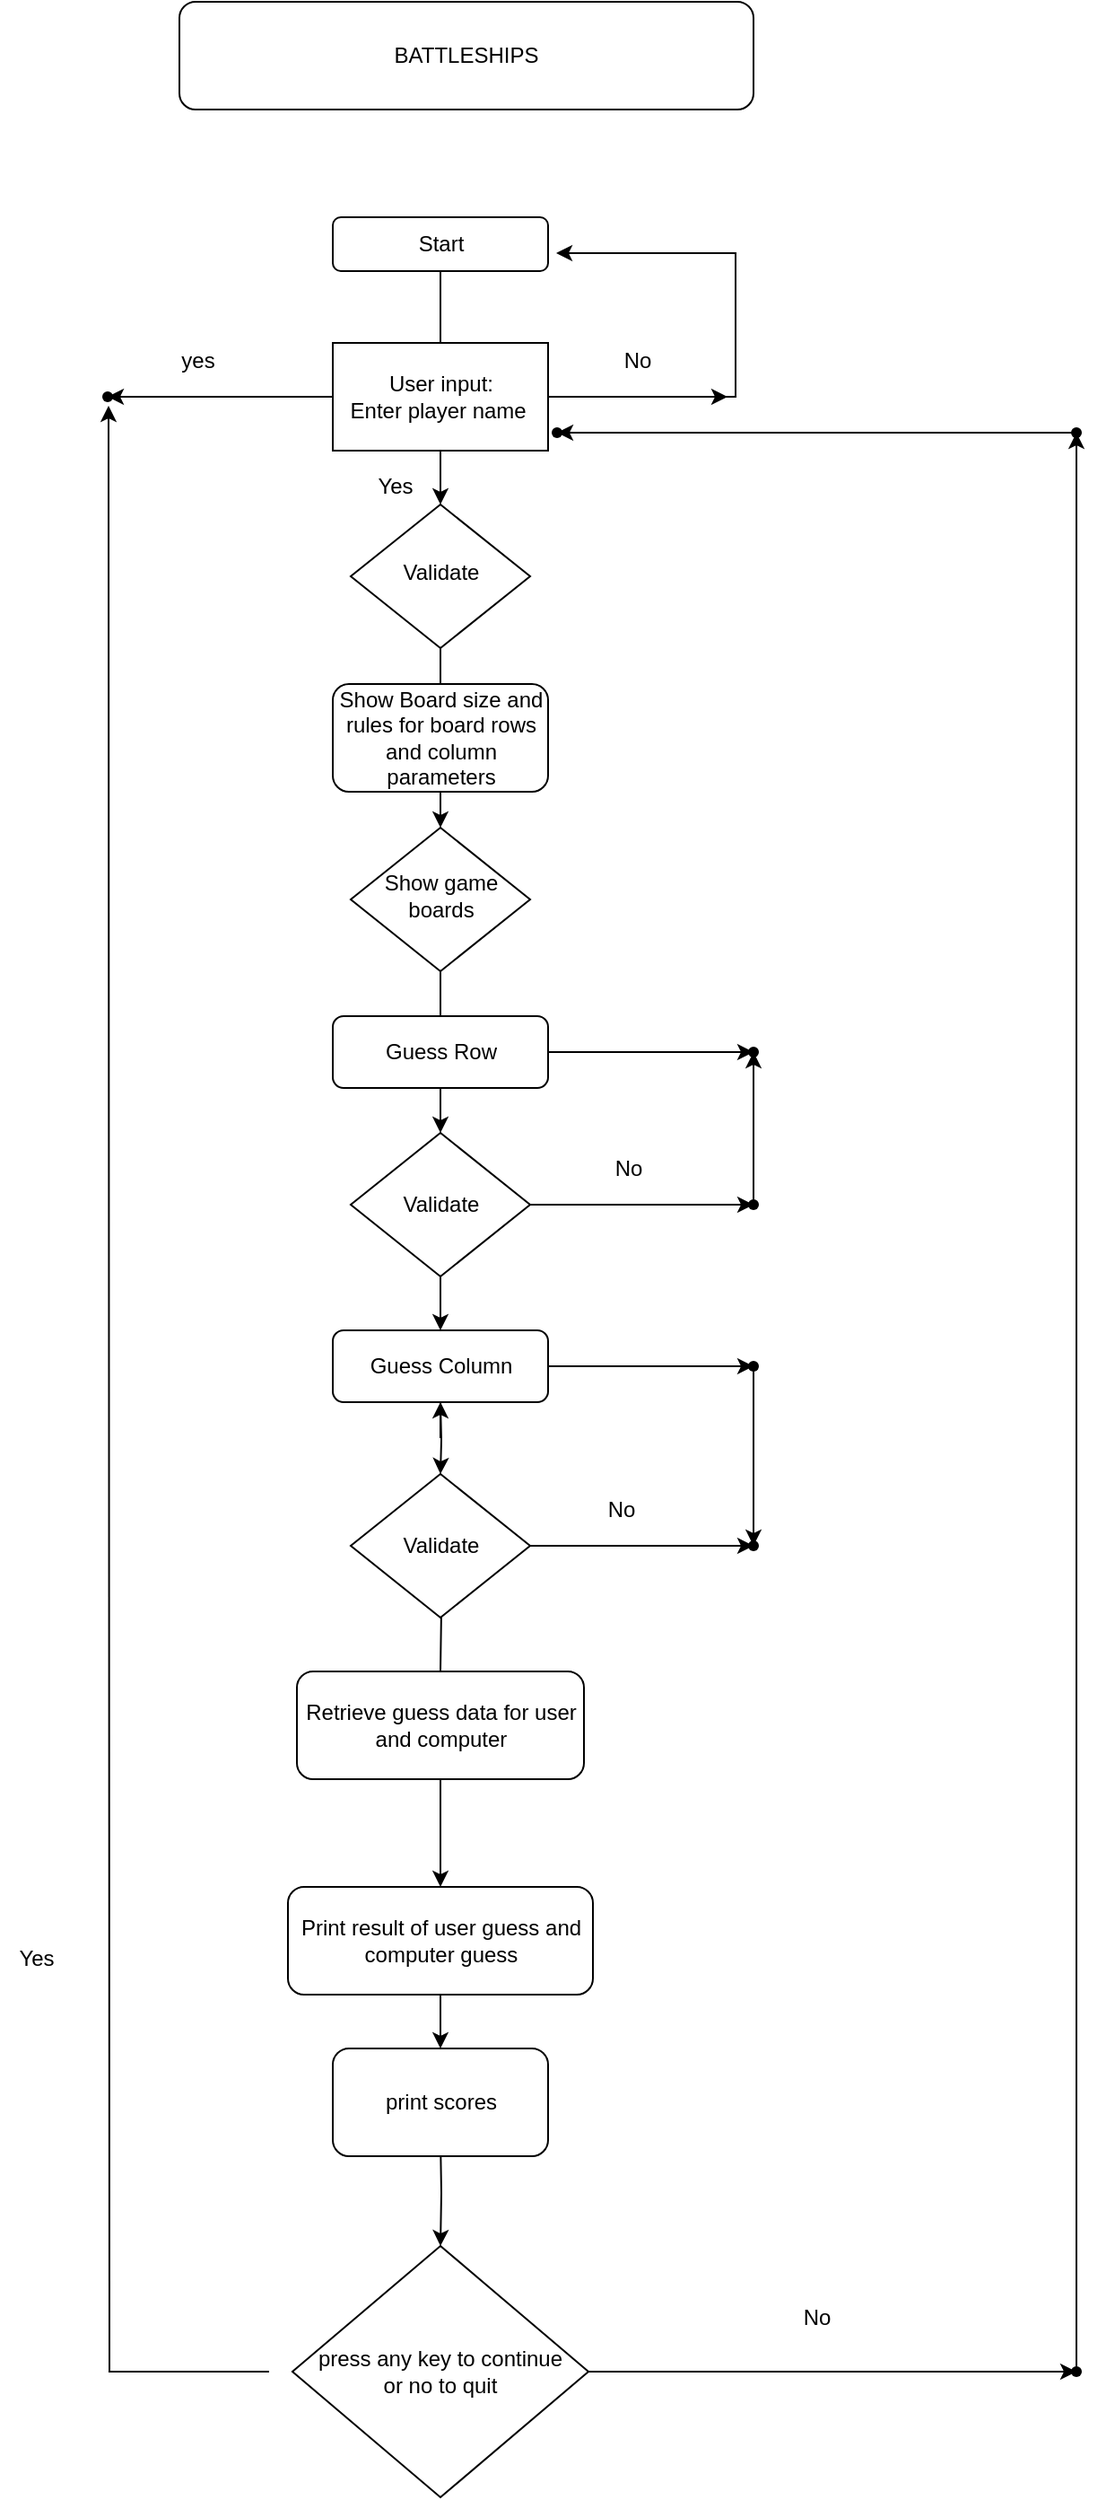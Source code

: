 <mxfile version="15.8.2" type="github">
  <diagram id="C5RBs43oDa-KdzZeNtuy" name="Page-1">
    <mxGraphModel dx="1432" dy="660" grid="1" gridSize="10" guides="1" tooltips="1" connect="1" arrows="1" fold="1" page="1" pageScale="1" pageWidth="827" pageHeight="1169" math="0" shadow="0">
      <root>
        <mxCell id="WIyWlLk6GJQsqaUBKTNV-0" />
        <mxCell id="WIyWlLk6GJQsqaUBKTNV-1" parent="WIyWlLk6GJQsqaUBKTNV-0" />
        <mxCell id="R8ws0Zac1b6Tz0N1zMyR-2" value="" style="edgeStyle=orthogonalEdgeStyle;rounded=0;orthogonalLoop=1;jettySize=auto;html=1;" parent="WIyWlLk6GJQsqaUBKTNV-1" source="WIyWlLk6GJQsqaUBKTNV-3" edge="1">
          <mxGeometry relative="1" as="geometry">
            <mxPoint x="385.5" y="220" as="targetPoint" />
          </mxGeometry>
        </mxCell>
        <mxCell id="WIyWlLk6GJQsqaUBKTNV-3" value="Start" style="rounded=1;whiteSpace=wrap;html=1;fontSize=12;glass=0;strokeWidth=1;shadow=0;" parent="WIyWlLk6GJQsqaUBKTNV-1" vertex="1">
          <mxGeometry x="325.5" y="120" width="120" height="30" as="geometry" />
        </mxCell>
        <mxCell id="WIyWlLk6GJQsqaUBKTNV-6" value="Validate" style="rhombus;whiteSpace=wrap;html=1;shadow=0;fontFamily=Helvetica;fontSize=12;align=center;strokeWidth=1;spacing=6;spacingTop=-4;" parent="WIyWlLk6GJQsqaUBKTNV-1" vertex="1">
          <mxGeometry x="335.5" y="280" width="100" height="80" as="geometry" />
        </mxCell>
        <mxCell id="5fxGkOpCqhh_6MaEQhJv-6" value="" style="edgeStyle=orthogonalEdgeStyle;rounded=0;orthogonalLoop=1;jettySize=auto;html=1;" edge="1" parent="WIyWlLk6GJQsqaUBKTNV-1" source="WIyWlLk6GJQsqaUBKTNV-10" target="5fxGkOpCqhh_6MaEQhJv-3">
          <mxGeometry relative="1" as="geometry" />
        </mxCell>
        <mxCell id="WIyWlLk6GJQsqaUBKTNV-10" value="Show game boards" style="rhombus;whiteSpace=wrap;html=1;shadow=0;fontFamily=Helvetica;fontSize=12;align=center;strokeWidth=1;spacing=6;spacingTop=-4;" parent="WIyWlLk6GJQsqaUBKTNV-1" vertex="1">
          <mxGeometry x="335.5" y="460" width="100" height="80" as="geometry" />
        </mxCell>
        <mxCell id="R8ws0Zac1b6Tz0N1zMyR-9" value="" style="edgeStyle=orthogonalEdgeStyle;rounded=0;orthogonalLoop=1;jettySize=auto;html=1;" parent="WIyWlLk6GJQsqaUBKTNV-1" source="R8ws0Zac1b6Tz0N1zMyR-5" edge="1">
          <mxGeometry relative="1" as="geometry">
            <mxPoint x="385.5" y="780" as="targetPoint" />
          </mxGeometry>
        </mxCell>
        <mxCell id="5fxGkOpCqhh_6MaEQhJv-24" value="" style="edgeStyle=orthogonalEdgeStyle;rounded=0;orthogonalLoop=1;jettySize=auto;html=1;" edge="1" parent="WIyWlLk6GJQsqaUBKTNV-1" source="R8ws0Zac1b6Tz0N1zMyR-5" target="5fxGkOpCqhh_6MaEQhJv-23">
          <mxGeometry relative="1" as="geometry" />
        </mxCell>
        <mxCell id="R8ws0Zac1b6Tz0N1zMyR-5" value="Guess Column" style="rounded=1;whiteSpace=wrap;html=1;" parent="WIyWlLk6GJQsqaUBKTNV-1" vertex="1">
          <mxGeometry x="325.5" y="740" width="120" height="40" as="geometry" />
        </mxCell>
        <mxCell id="R8ws0Zac1b6Tz0N1zMyR-11" value="" style="rounded=0;html=1;jettySize=auto;orthogonalLoop=1;fontSize=11;endArrow=none;endFill=0;endSize=8;strokeWidth=1;shadow=0;labelBackgroundColor=none;edgeStyle=orthogonalEdgeStyle;" parent="WIyWlLk6GJQsqaUBKTNV-1" source="WIyWlLk6GJQsqaUBKTNV-6" edge="1">
          <mxGeometry x="-0.2" y="40" relative="1" as="geometry">
            <mxPoint as="offset" />
            <mxPoint x="385.5" y="400" as="sourcePoint" />
            <mxPoint x="385.5" y="420" as="targetPoint" />
          </mxGeometry>
        </mxCell>
        <mxCell id="R8ws0Zac1b6Tz0N1zMyR-15" value="" style="edgeStyle=orthogonalEdgeStyle;rounded=0;orthogonalLoop=1;jettySize=auto;html=1;startArrow=none;" parent="WIyWlLk6GJQsqaUBKTNV-1" source="R8ws0Zac1b6Tz0N1zMyR-16" target="R8ws0Zac1b6Tz0N1zMyR-13" edge="1">
          <mxGeometry relative="1" as="geometry" />
        </mxCell>
        <mxCell id="R8ws0Zac1b6Tz0N1zMyR-20" value="" style="edgeStyle=orthogonalEdgeStyle;rounded=0;orthogonalLoop=1;jettySize=auto;html=1;" parent="WIyWlLk6GJQsqaUBKTNV-1" source="R8ws0Zac1b6Tz0N1zMyR-13" target="R8ws0Zac1b6Tz0N1zMyR-19" edge="1">
          <mxGeometry relative="1" as="geometry" />
        </mxCell>
        <mxCell id="R8ws0Zac1b6Tz0N1zMyR-13" value="Print result of user guess and computer guess" style="rounded=1;whiteSpace=wrap;html=1;" parent="WIyWlLk6GJQsqaUBKTNV-1" vertex="1">
          <mxGeometry x="300.5" y="1050" width="170" height="60" as="geometry" />
        </mxCell>
        <mxCell id="R8ws0Zac1b6Tz0N1zMyR-16" value="Retrieve guess data for user and computer" style="rounded=1;whiteSpace=wrap;html=1;" parent="WIyWlLk6GJQsqaUBKTNV-1" vertex="1">
          <mxGeometry x="305.5" y="930" width="160" height="60" as="geometry" />
        </mxCell>
        <mxCell id="R8ws0Zac1b6Tz0N1zMyR-18" value="" style="edgeStyle=orthogonalEdgeStyle;rounded=0;orthogonalLoop=1;jettySize=auto;html=1;endArrow=none;" parent="WIyWlLk6GJQsqaUBKTNV-1" target="R8ws0Zac1b6Tz0N1zMyR-16" edge="1">
          <mxGeometry relative="1" as="geometry">
            <mxPoint x="385.5" y="860" as="sourcePoint" />
            <mxPoint x="385.5" y="1020" as="targetPoint" />
          </mxGeometry>
        </mxCell>
        <mxCell id="R8ws0Zac1b6Tz0N1zMyR-22" value="" style="edgeStyle=orthogonalEdgeStyle;rounded=0;orthogonalLoop=1;jettySize=auto;html=1;startArrow=none;" parent="WIyWlLk6GJQsqaUBKTNV-1" target="R8ws0Zac1b6Tz0N1zMyR-21" edge="1">
          <mxGeometry relative="1" as="geometry">
            <mxPoint x="385.5" y="1190" as="sourcePoint" />
          </mxGeometry>
        </mxCell>
        <mxCell id="R8ws0Zac1b6Tz0N1zMyR-19" value="print scores" style="rounded=1;whiteSpace=wrap;html=1;" parent="WIyWlLk6GJQsqaUBKTNV-1" vertex="1">
          <mxGeometry x="325.5" y="1140" width="120" height="60" as="geometry" />
        </mxCell>
        <mxCell id="5fxGkOpCqhh_6MaEQhJv-33" value="" style="edgeStyle=orthogonalEdgeStyle;rounded=0;orthogonalLoop=1;jettySize=auto;html=1;" edge="1" parent="WIyWlLk6GJQsqaUBKTNV-1" source="R8ws0Zac1b6Tz0N1zMyR-21" target="5fxGkOpCqhh_6MaEQhJv-32">
          <mxGeometry relative="1" as="geometry" />
        </mxCell>
        <mxCell id="R8ws0Zac1b6Tz0N1zMyR-21" value="press any key to continue &lt;br&gt;or no to quit" style="rhombus;whiteSpace=wrap;html=1;" parent="WIyWlLk6GJQsqaUBKTNV-1" vertex="1">
          <mxGeometry x="303" y="1250" width="165" height="140" as="geometry" />
        </mxCell>
        <mxCell id="5fxGkOpCqhh_6MaEQhJv-28" value="" style="edgeStyle=orthogonalEdgeStyle;rounded=0;orthogonalLoop=1;jettySize=auto;html=1;" edge="1" parent="WIyWlLk6GJQsqaUBKTNV-1" source="R8ws0Zac1b6Tz0N1zMyR-40" target="5fxGkOpCqhh_6MaEQhJv-27">
          <mxGeometry relative="1" as="geometry" />
        </mxCell>
        <mxCell id="R8ws0Zac1b6Tz0N1zMyR-40" value="Guess Row" style="rounded=1;whiteSpace=wrap;html=1;fontSize=12;glass=0;strokeWidth=1;shadow=0;" parent="WIyWlLk6GJQsqaUBKTNV-1" vertex="1">
          <mxGeometry x="325.5" y="565" width="120" height="40" as="geometry" />
        </mxCell>
        <mxCell id="R8ws0Zac1b6Tz0N1zMyR-43" value="" style="edgeStyle=orthogonalEdgeStyle;rounded=0;orthogonalLoop=1;jettySize=auto;html=1;" parent="WIyWlLk6GJQsqaUBKTNV-1" edge="1">
          <mxGeometry relative="1" as="geometry">
            <mxPoint x="385.5" y="780" as="targetPoint" />
            <mxPoint x="385.5" y="780" as="sourcePoint" />
          </mxGeometry>
        </mxCell>
        <mxCell id="5fxGkOpCqhh_6MaEQhJv-8" value="" style="edgeStyle=orthogonalEdgeStyle;rounded=0;orthogonalLoop=1;jettySize=auto;html=1;" edge="1" parent="WIyWlLk6GJQsqaUBKTNV-1" target="R8ws0Zac1b6Tz0N1zMyR-49">
          <mxGeometry relative="1" as="geometry">
            <mxPoint x="385.5" y="780" as="sourcePoint" />
          </mxGeometry>
        </mxCell>
        <mxCell id="R8ws0Zac1b6Tz0N1zMyR-45" value="" style="edgeStyle=orthogonalEdgeStyle;rounded=0;orthogonalLoop=1;jettySize=auto;html=1;" parent="WIyWlLk6GJQsqaUBKTNV-1" source="R8ws0Zac1b6Tz0N1zMyR-46" edge="1">
          <mxGeometry relative="1" as="geometry">
            <mxPoint x="385.5" y="460" as="targetPoint" />
          </mxGeometry>
        </mxCell>
        <mxCell id="R8ws0Zac1b6Tz0N1zMyR-46" value="Show Board size and rules for board rows and column parameters" style="rounded=1;whiteSpace=wrap;html=1;" parent="WIyWlLk6GJQsqaUBKTNV-1" vertex="1">
          <mxGeometry x="325.5" y="380" width="120" height="60" as="geometry" />
        </mxCell>
        <mxCell id="5fxGkOpCqhh_6MaEQhJv-22" value="" style="edgeStyle=orthogonalEdgeStyle;rounded=0;orthogonalLoop=1;jettySize=auto;html=1;" edge="1" parent="WIyWlLk6GJQsqaUBKTNV-1" source="R8ws0Zac1b6Tz0N1zMyR-49" target="5fxGkOpCqhh_6MaEQhJv-21">
          <mxGeometry relative="1" as="geometry" />
        </mxCell>
        <mxCell id="R8ws0Zac1b6Tz0N1zMyR-49" value="Validate" style="rhombus;whiteSpace=wrap;html=1;" parent="WIyWlLk6GJQsqaUBKTNV-1" vertex="1">
          <mxGeometry x="335.5" y="820" width="100" height="80" as="geometry" />
        </mxCell>
        <mxCell id="5fxGkOpCqhh_6MaEQhJv-4" value="" style="edgeStyle=orthogonalEdgeStyle;rounded=0;orthogonalLoop=1;jettySize=auto;html=1;" edge="1" parent="WIyWlLk6GJQsqaUBKTNV-1" source="R8ws0Zac1b6Tz0N1zMyR-53" target="WIyWlLk6GJQsqaUBKTNV-6">
          <mxGeometry relative="1" as="geometry" />
        </mxCell>
        <mxCell id="5fxGkOpCqhh_6MaEQhJv-12" value="" style="edgeStyle=orthogonalEdgeStyle;rounded=0;orthogonalLoop=1;jettySize=auto;html=1;" edge="1" parent="WIyWlLk6GJQsqaUBKTNV-1" source="R8ws0Zac1b6Tz0N1zMyR-53">
          <mxGeometry relative="1" as="geometry">
            <mxPoint x="545.5" y="220" as="targetPoint" />
          </mxGeometry>
        </mxCell>
        <mxCell id="5fxGkOpCqhh_6MaEQhJv-19" value="" style="edgeStyle=orthogonalEdgeStyle;rounded=0;orthogonalLoop=1;jettySize=auto;html=1;" edge="1" parent="WIyWlLk6GJQsqaUBKTNV-1" source="R8ws0Zac1b6Tz0N1zMyR-53" target="5fxGkOpCqhh_6MaEQhJv-18">
          <mxGeometry relative="1" as="geometry" />
        </mxCell>
        <mxCell id="R8ws0Zac1b6Tz0N1zMyR-53" value="User input:&lt;br&gt;Enter player name&amp;nbsp;" style="rounded=0;whiteSpace=wrap;html=1;" parent="WIyWlLk6GJQsqaUBKTNV-1" vertex="1">
          <mxGeometry x="325.5" y="190" width="120" height="60" as="geometry" />
        </mxCell>
        <mxCell id="5fxGkOpCqhh_6MaEQhJv-0" value="BATTLESHIPS" style="rounded=1;whiteSpace=wrap;html=1;" vertex="1" parent="WIyWlLk6GJQsqaUBKTNV-1">
          <mxGeometry x="240" width="320" height="60" as="geometry" />
        </mxCell>
        <mxCell id="5fxGkOpCqhh_6MaEQhJv-9" value="" style="edgeStyle=orthogonalEdgeStyle;rounded=0;orthogonalLoop=1;jettySize=auto;html=1;" edge="1" parent="WIyWlLk6GJQsqaUBKTNV-1" source="5fxGkOpCqhh_6MaEQhJv-3" target="R8ws0Zac1b6Tz0N1zMyR-5">
          <mxGeometry relative="1" as="geometry" />
        </mxCell>
        <mxCell id="5fxGkOpCqhh_6MaEQhJv-30" value="" style="edgeStyle=orthogonalEdgeStyle;rounded=0;orthogonalLoop=1;jettySize=auto;html=1;" edge="1" parent="WIyWlLk6GJQsqaUBKTNV-1" source="5fxGkOpCqhh_6MaEQhJv-3" target="5fxGkOpCqhh_6MaEQhJv-29">
          <mxGeometry relative="1" as="geometry" />
        </mxCell>
        <mxCell id="5fxGkOpCqhh_6MaEQhJv-3" value="Validate" style="rhombus;whiteSpace=wrap;html=1;" vertex="1" parent="WIyWlLk6GJQsqaUBKTNV-1">
          <mxGeometry x="335.5" y="630" width="100" height="80" as="geometry" />
        </mxCell>
        <mxCell id="5fxGkOpCqhh_6MaEQhJv-13" value="" style="edgeStyle=orthogonalEdgeStyle;rounded=0;orthogonalLoop=1;jettySize=auto;html=1;" edge="1" parent="WIyWlLk6GJQsqaUBKTNV-1">
          <mxGeometry relative="1" as="geometry">
            <mxPoint x="470.5" y="220" as="sourcePoint" />
            <mxPoint x="450" y="140" as="targetPoint" />
            <Array as="points">
              <mxPoint x="550" y="220" />
              <mxPoint x="550" y="140" />
            </Array>
          </mxGeometry>
        </mxCell>
        <mxCell id="5fxGkOpCqhh_6MaEQhJv-14" value="No" style="text;html=1;align=center;verticalAlign=middle;resizable=0;points=[];autosize=1;strokeColor=none;fillColor=none;" vertex="1" parent="WIyWlLk6GJQsqaUBKTNV-1">
          <mxGeometry x="480" y="190" width="30" height="20" as="geometry" />
        </mxCell>
        <mxCell id="5fxGkOpCqhh_6MaEQhJv-15" value="Yes" style="text;html=1;align=center;verticalAlign=middle;resizable=0;points=[];autosize=1;strokeColor=none;fillColor=none;" vertex="1" parent="WIyWlLk6GJQsqaUBKTNV-1">
          <mxGeometry x="340" y="260" width="40" height="20" as="geometry" />
        </mxCell>
        <mxCell id="5fxGkOpCqhh_6MaEQhJv-17" value="" style="endArrow=classic;html=1;rounded=0;" edge="1" parent="WIyWlLk6GJQsqaUBKTNV-1">
          <mxGeometry width="50" height="50" relative="1" as="geometry">
            <mxPoint x="290" y="1320" as="sourcePoint" />
            <mxPoint x="200.5" y="225" as="targetPoint" />
            <Array as="points">
              <mxPoint x="201" y="1320" />
              <mxPoint x="200.5" y="245" />
            </Array>
          </mxGeometry>
        </mxCell>
        <mxCell id="5fxGkOpCqhh_6MaEQhJv-18" value="" style="shape=waypoint;size=6;pointerEvents=1;points=[];fillColor=rgba(255, 255, 255, 1);resizable=0;rotatable=0;perimeter=centerPerimeter;snapToPoint=1;rounded=0;" vertex="1" parent="WIyWlLk6GJQsqaUBKTNV-1">
          <mxGeometry x="180" y="200" width="40" height="40" as="geometry" />
        </mxCell>
        <mxCell id="5fxGkOpCqhh_6MaEQhJv-20" value="Yes" style="text;html=1;align=center;verticalAlign=middle;resizable=0;points=[];autosize=1;strokeColor=none;fillColor=none;" vertex="1" parent="WIyWlLk6GJQsqaUBKTNV-1">
          <mxGeometry x="140" y="1080" width="40" height="20" as="geometry" />
        </mxCell>
        <mxCell id="5fxGkOpCqhh_6MaEQhJv-21" value="" style="shape=waypoint;size=6;pointerEvents=1;points=[];fillColor=rgba(255, 255, 255, 1);resizable=0;rotatable=0;perimeter=centerPerimeter;snapToPoint=1;" vertex="1" parent="WIyWlLk6GJQsqaUBKTNV-1">
          <mxGeometry x="540" y="840" width="40" height="40" as="geometry" />
        </mxCell>
        <mxCell id="5fxGkOpCqhh_6MaEQhJv-25" value="" style="edgeStyle=orthogonalEdgeStyle;rounded=0;orthogonalLoop=1;jettySize=auto;html=1;" edge="1" parent="WIyWlLk6GJQsqaUBKTNV-1" source="5fxGkOpCqhh_6MaEQhJv-23" target="5fxGkOpCqhh_6MaEQhJv-21">
          <mxGeometry relative="1" as="geometry" />
        </mxCell>
        <mxCell id="5fxGkOpCqhh_6MaEQhJv-23" value="" style="shape=waypoint;size=6;pointerEvents=1;points=[];fillColor=rgba(255, 255, 255, 1);resizable=0;rotatable=0;perimeter=centerPerimeter;snapToPoint=1;rounded=1;" vertex="1" parent="WIyWlLk6GJQsqaUBKTNV-1">
          <mxGeometry x="540" y="740" width="40" height="40" as="geometry" />
        </mxCell>
        <mxCell id="5fxGkOpCqhh_6MaEQhJv-26" value="No" style="text;html=1;align=center;verticalAlign=middle;resizable=0;points=[];autosize=1;strokeColor=none;fillColor=none;" vertex="1" parent="WIyWlLk6GJQsqaUBKTNV-1">
          <mxGeometry x="470.5" y="830" width="30" height="20" as="geometry" />
        </mxCell>
        <mxCell id="5fxGkOpCqhh_6MaEQhJv-27" value="" style="shape=waypoint;size=6;pointerEvents=1;points=[];fillColor=rgba(255, 255, 255, 1);resizable=0;rotatable=0;perimeter=centerPerimeter;snapToPoint=1;rounded=1;shadow=0;strokeWidth=1;glass=0;" vertex="1" parent="WIyWlLk6GJQsqaUBKTNV-1">
          <mxGeometry x="540" y="565" width="40" height="40" as="geometry" />
        </mxCell>
        <mxCell id="5fxGkOpCqhh_6MaEQhJv-31" value="" style="edgeStyle=orthogonalEdgeStyle;rounded=0;orthogonalLoop=1;jettySize=auto;html=1;" edge="1" parent="WIyWlLk6GJQsqaUBKTNV-1" source="5fxGkOpCqhh_6MaEQhJv-29" target="5fxGkOpCqhh_6MaEQhJv-27">
          <mxGeometry relative="1" as="geometry" />
        </mxCell>
        <mxCell id="5fxGkOpCqhh_6MaEQhJv-29" value="" style="shape=waypoint;size=6;pointerEvents=1;points=[];fillColor=rgba(255, 255, 255, 1);resizable=0;rotatable=0;perimeter=centerPerimeter;snapToPoint=1;" vertex="1" parent="WIyWlLk6GJQsqaUBKTNV-1">
          <mxGeometry x="540" y="650" width="40" height="40" as="geometry" />
        </mxCell>
        <mxCell id="5fxGkOpCqhh_6MaEQhJv-35" value="" style="edgeStyle=orthogonalEdgeStyle;rounded=0;orthogonalLoop=1;jettySize=auto;html=1;" edge="1" parent="WIyWlLk6GJQsqaUBKTNV-1" source="5fxGkOpCqhh_6MaEQhJv-32" target="5fxGkOpCqhh_6MaEQhJv-34">
          <mxGeometry relative="1" as="geometry" />
        </mxCell>
        <mxCell id="5fxGkOpCqhh_6MaEQhJv-32" value="" style="shape=waypoint;size=6;pointerEvents=1;points=[];fillColor=rgba(255, 255, 255, 1);resizable=0;rotatable=0;perimeter=centerPerimeter;snapToPoint=1;" vertex="1" parent="WIyWlLk6GJQsqaUBKTNV-1">
          <mxGeometry x="720" y="1300" width="40" height="40" as="geometry" />
        </mxCell>
        <mxCell id="5fxGkOpCqhh_6MaEQhJv-37" value="" style="edgeStyle=orthogonalEdgeStyle;rounded=0;orthogonalLoop=1;jettySize=auto;html=1;" edge="1" parent="WIyWlLk6GJQsqaUBKTNV-1" source="5fxGkOpCqhh_6MaEQhJv-34" target="5fxGkOpCqhh_6MaEQhJv-36">
          <mxGeometry relative="1" as="geometry" />
        </mxCell>
        <mxCell id="5fxGkOpCqhh_6MaEQhJv-34" value="" style="shape=waypoint;size=6;pointerEvents=1;points=[];fillColor=rgba(255, 255, 255, 1);resizable=0;rotatable=0;perimeter=centerPerimeter;snapToPoint=1;" vertex="1" parent="WIyWlLk6GJQsqaUBKTNV-1">
          <mxGeometry x="720" y="220" width="40" height="40" as="geometry" />
        </mxCell>
        <mxCell id="5fxGkOpCqhh_6MaEQhJv-36" value="" style="shape=waypoint;size=6;pointerEvents=1;points=[];fillColor=rgba(255, 255, 255, 1);resizable=0;rotatable=0;perimeter=centerPerimeter;snapToPoint=1;" vertex="1" parent="WIyWlLk6GJQsqaUBKTNV-1">
          <mxGeometry x="430.5" y="220" width="40" height="40" as="geometry" />
        </mxCell>
        <mxCell id="5fxGkOpCqhh_6MaEQhJv-38" value="No" style="text;html=1;align=center;verticalAlign=middle;resizable=0;points=[];autosize=1;strokeColor=none;fillColor=none;" vertex="1" parent="WIyWlLk6GJQsqaUBKTNV-1">
          <mxGeometry x="580" y="1280" width="30" height="20" as="geometry" />
        </mxCell>
        <mxCell id="5fxGkOpCqhh_6MaEQhJv-39" value="No" style="text;html=1;align=center;verticalAlign=middle;resizable=0;points=[];autosize=1;strokeColor=none;fillColor=none;" vertex="1" parent="WIyWlLk6GJQsqaUBKTNV-1">
          <mxGeometry x="475" y="640" width="30" height="20" as="geometry" />
        </mxCell>
        <mxCell id="5fxGkOpCqhh_6MaEQhJv-40" value="yes" style="text;html=1;align=center;verticalAlign=middle;resizable=0;points=[];autosize=1;strokeColor=none;fillColor=none;" vertex="1" parent="WIyWlLk6GJQsqaUBKTNV-1">
          <mxGeometry x="235" y="190" width="30" height="20" as="geometry" />
        </mxCell>
      </root>
    </mxGraphModel>
  </diagram>
</mxfile>
